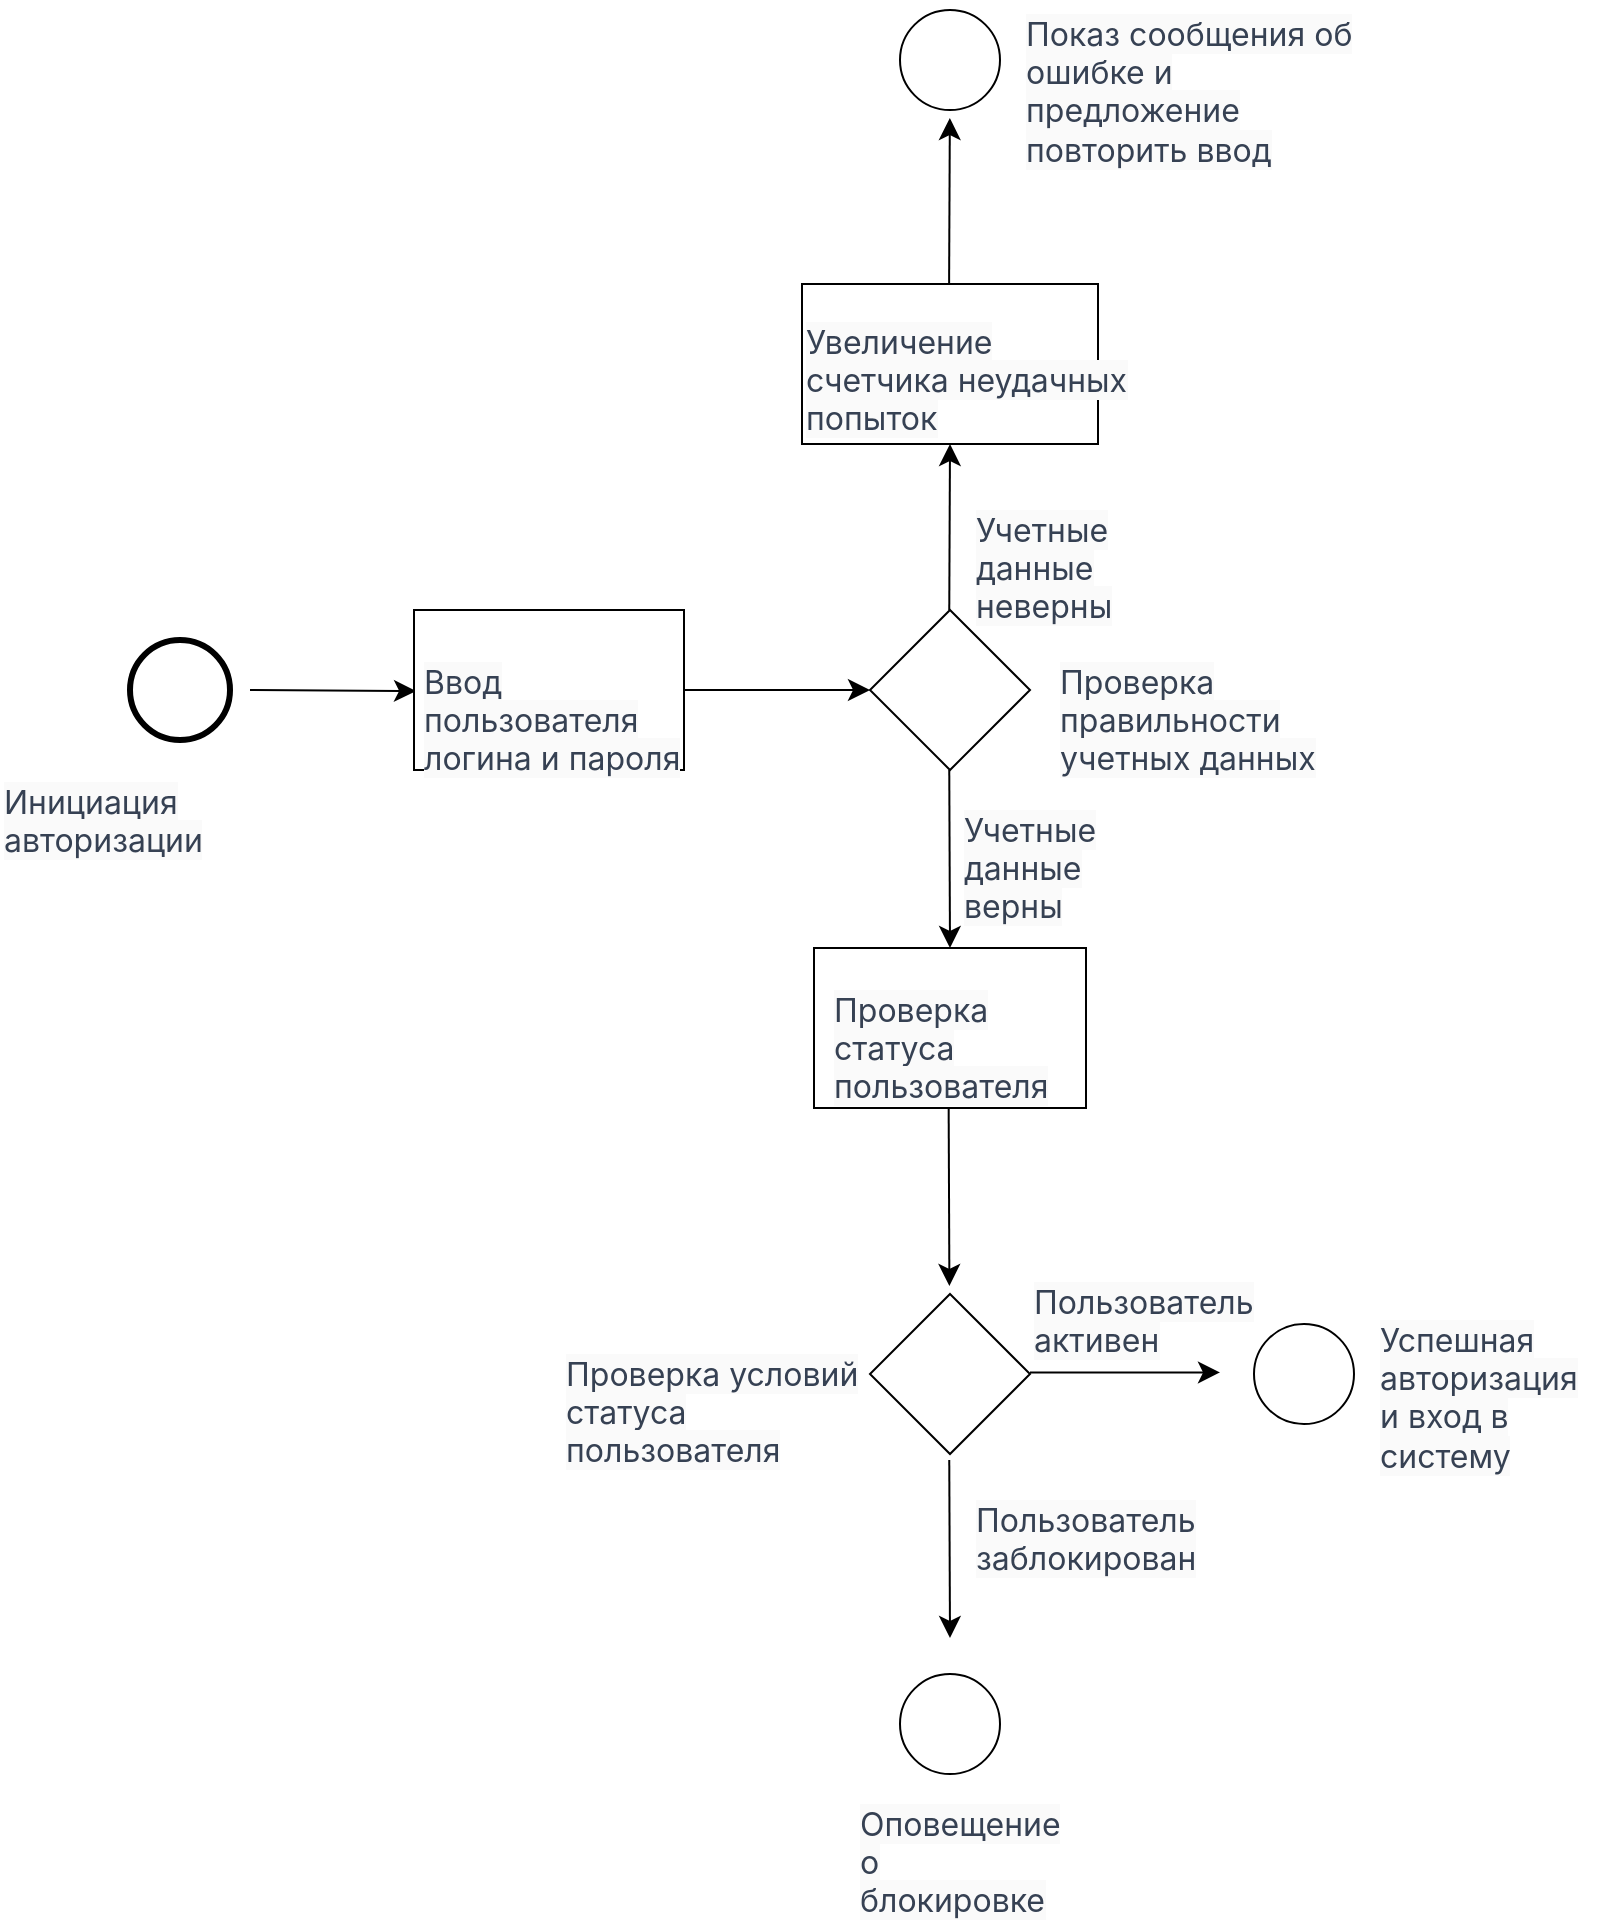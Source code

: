 <mxfile version="26.1.3">
  <diagram name="Страница — 1" id="ZCjhS9zWVzzDJrTcQjJv">
    <mxGraphModel dx="1491" dy="1518" grid="0" gridSize="10" guides="1" tooltips="1" connect="1" arrows="1" fold="1" page="0" pageScale="1" pageWidth="827" pageHeight="1169" math="0" shadow="0">
      <root>
        <mxCell id="0" />
        <mxCell id="1" parent="0" />
        <mxCell id="rkQGQlGDRmv95tE4orI6-2" value="&lt;span style=&quot;color: oklch(0.373 0.034 259.733); font-family: Inter, &amp;quot;Inter Fallback&amp;quot;; font-size: 16px; font-style: normal; font-variant-ligatures: normal; font-variant-caps: normal; font-weight: 400; letter-spacing: normal; orphans: 2; text-align: left; text-indent: 0px; text-transform: none; widows: 2; word-spacing: 0px; -webkit-text-stroke-width: 0px; white-space: normal; background-color: rgb(250, 250, 250); text-decoration-thickness: initial; text-decoration-style: initial; text-decoration-color: initial; display: inline !important; float: none;&quot;&gt;Инициация авторизации&lt;/span&gt;" style="text;whiteSpace=wrap;html=1;" vertex="1" parent="1">
          <mxGeometry x="-19.75" y="184" width="169.5" height="41" as="geometry" />
        </mxCell>
        <mxCell id="rkQGQlGDRmv95tE4orI6-5" value="" style="endArrow=classic;html=1;rounded=0;fontSize=12;startSize=8;endSize=8;curved=1;exitX=1;exitY=0.5;exitDx=0;exitDy=0;entryX=0;entryY=0.5;entryDx=0;entryDy=0;" edge="1" parent="1">
          <mxGeometry width="50" height="50" relative="1" as="geometry">
            <mxPoint x="105" y="144" as="sourcePoint" />
            <mxPoint x="188" y="144.5" as="targetPoint" />
          </mxGeometry>
        </mxCell>
        <mxCell id="rkQGQlGDRmv95tE4orI6-6" value="" style="rhombus;whiteSpace=wrap;html=1;" vertex="1" parent="1">
          <mxGeometry x="415" y="104" width="80" height="80" as="geometry" />
        </mxCell>
        <mxCell id="rkQGQlGDRmv95tE4orI6-7" value="" style="endArrow=classic;html=1;rounded=0;fontSize=12;startSize=8;endSize=8;curved=1;entryX=0;entryY=0.5;entryDx=0;entryDy=0;" edge="1" parent="1" source="rkQGQlGDRmv95tE4orI6-4" target="rkQGQlGDRmv95tE4orI6-6">
          <mxGeometry width="50" height="50" relative="1" as="geometry">
            <mxPoint x="330" y="139" as="sourcePoint" />
            <mxPoint x="380" y="93" as="targetPoint" />
          </mxGeometry>
        </mxCell>
        <mxCell id="rkQGQlGDRmv95tE4orI6-11" value="" style="points=[[0.145,0.145,0],[0.5,0,0],[0.855,0.145,0],[1,0.5,0],[0.855,0.855,0],[0.5,1,0],[0.145,0.855,0],[0,0.5,0]];shape=mxgraph.bpmn.event;html=1;verticalLabelPosition=bottom;labelBackgroundColor=#ffffff;verticalAlign=top;align=center;perimeter=ellipsePerimeter;outlineConnect=0;aspect=fixed;outline=end;symbol=terminate2;" vertex="1" parent="1">
          <mxGeometry x="45" y="119" width="50" height="50" as="geometry" />
        </mxCell>
        <mxCell id="rkQGQlGDRmv95tE4orI6-12" value="" style="points=[[0.25,0,0],[0.5,0,0],[0.75,0,0],[1,0.25,0],[1,0.5,0],[1,0.75,0],[0.75,1,0],[0.5,1,0],[0.25,1,0],[0,0.75,0],[0,0.5,0],[0,0.25,0]];shape=mxgraph.bpmn.task2;whiteSpace=wrap;rectStyle=rounded;size=10;html=1;container=1;expand=0;collapsible=0;taskMarker=abstract;" vertex="1" parent="1">
          <mxGeometry x="187" y="104" width="135" height="80" as="geometry" />
        </mxCell>
        <mxCell id="rkQGQlGDRmv95tE4orI6-4" value="&lt;span style=&quot;color: oklch(0.373 0.034 259.733); font-family: Inter, &amp;quot;Inter Fallback&amp;quot;; font-size: 16px; font-style: normal; font-variant-ligatures: normal; font-variant-caps: normal; font-weight: 400; letter-spacing: normal; orphans: 2; text-align: left; text-indent: 0px; text-transform: none; widows: 2; word-spacing: 0px; -webkit-text-stroke-width: 0px; white-space: normal; background-color: rgb(250, 250, 250); text-decoration-thickness: initial; text-decoration-style: initial; text-decoration-color: initial; display: inline !important; float: none;&quot;&gt;Ввод пользователя логина и пароля&lt;/span&gt;" style="text;whiteSpace=wrap;html=1;" vertex="1" parent="rkQGQlGDRmv95tE4orI6-12">
          <mxGeometry x="3" y="19.5" width="131" height="41" as="geometry" />
        </mxCell>
        <mxCell id="rkQGQlGDRmv95tE4orI6-14" value="&lt;span style=&quot;color: oklch(0.373 0.034 259.733); font-family: Inter, &amp;quot;Inter Fallback&amp;quot;; font-size: 16px; font-style: normal; font-variant-ligatures: normal; font-variant-caps: normal; font-weight: 400; letter-spacing: normal; orphans: 2; text-align: left; text-indent: 0px; text-transform: none; widows: 2; word-spacing: 0px; -webkit-text-stroke-width: 0px; white-space: normal; background-color: rgb(250, 250, 250); text-decoration-thickness: initial; text-decoration-style: initial; text-decoration-color: initial; display: inline !important; float: none;&quot;&gt;Проверка правильности учетных данных&lt;/span&gt;" style="text;whiteSpace=wrap;html=1;" vertex="1" parent="1">
          <mxGeometry x="508" y="123.5" width="169" height="41" as="geometry" />
        </mxCell>
        <mxCell id="rkQGQlGDRmv95tE4orI6-15" value="" style="endArrow=classic;html=1;rounded=0;fontSize=12;startSize=8;endSize=8;curved=1;entryX=0.5;entryY=0;entryDx=0;entryDy=0;entryPerimeter=0;" edge="1" parent="1" target="rkQGQlGDRmv95tE4orI6-20">
          <mxGeometry width="50" height="50" relative="1" as="geometry">
            <mxPoint x="454.63" y="184" as="sourcePoint" />
            <mxPoint x="454.63" y="239" as="targetPoint" />
          </mxGeometry>
        </mxCell>
        <mxCell id="rkQGQlGDRmv95tE4orI6-16" value="" style="endArrow=classic;html=1;rounded=0;fontSize=12;startSize=8;endSize=8;curved=1;entryX=0.5;entryY=1;entryDx=0;entryDy=0;entryPerimeter=0;" edge="1" parent="1" target="rkQGQlGDRmv95tE4orI6-19">
          <mxGeometry width="50" height="50" relative="1" as="geometry">
            <mxPoint x="454.63" y="104" as="sourcePoint" />
            <mxPoint x="454.63" y="39" as="targetPoint" />
          </mxGeometry>
        </mxCell>
        <mxCell id="rkQGQlGDRmv95tE4orI6-19" value="" style="points=[[0.25,0,0],[0.5,0,0],[0.75,0,0],[1,0.25,0],[1,0.5,0],[1,0.75,0],[0.75,1,0],[0.5,1,0],[0.25,1,0],[0,0.75,0],[0,0.5,0],[0,0.25,0]];shape=mxgraph.bpmn.task2;whiteSpace=wrap;rectStyle=rounded;size=10;html=1;container=1;expand=0;collapsible=0;taskMarker=abstract;" vertex="1" parent="1">
          <mxGeometry x="381" y="-59" width="148" height="80" as="geometry" />
        </mxCell>
        <mxCell id="rkQGQlGDRmv95tE4orI6-36" value="&lt;span style=&quot;color: oklch(0.373 0.034 259.733); font-family: Inter, &amp;quot;Inter Fallback&amp;quot;; font-size: 16px; font-style: normal; font-variant-ligatures: normal; font-variant-caps: normal; font-weight: 400; letter-spacing: normal; orphans: 2; text-align: left; text-indent: 0px; text-transform: none; widows: 2; word-spacing: 0px; -webkit-text-stroke-width: 0px; white-space: normal; background-color: rgb(250, 250, 250); text-decoration-thickness: initial; text-decoration-style: initial; text-decoration-color: initial; display: inline !important; float: none;&quot;&gt;Увеличение счетчика неудачных попыток&lt;/span&gt;" style="text;whiteSpace=wrap;html=1;" vertex="1" parent="rkQGQlGDRmv95tE4orI6-19">
          <mxGeometry y="13" width="165.412" height="54" as="geometry" />
        </mxCell>
        <mxCell id="rkQGQlGDRmv95tE4orI6-20" value="" style="points=[[0.25,0,0],[0.5,0,0],[0.75,0,0],[1,0.25,0],[1,0.5,0],[1,0.75,0],[0.75,1,0],[0.5,1,0],[0.25,1,0],[0,0.75,0],[0,0.5,0],[0,0.25,0]];shape=mxgraph.bpmn.task2;whiteSpace=wrap;rectStyle=rounded;size=10;html=1;container=1;expand=0;collapsible=0;taskMarker=abstract;" vertex="1" parent="1">
          <mxGeometry x="387" y="273" width="136" height="80" as="geometry" />
        </mxCell>
        <mxCell id="rkQGQlGDRmv95tE4orI6-23" value="&lt;span style=&quot;color: oklch(0.373 0.034 259.733); font-family: Inter, &amp;quot;Inter Fallback&amp;quot;; font-size: 16px; font-style: normal; font-variant-ligatures: normal; font-variant-caps: normal; font-weight: 400; letter-spacing: normal; orphans: 2; text-align: left; text-indent: 0px; text-transform: none; widows: 2; word-spacing: 0px; -webkit-text-stroke-width: 0px; white-space: normal; background-color: rgb(250, 250, 250); text-decoration-thickness: initial; text-decoration-style: initial; text-decoration-color: initial; display: inline !important; float: none;&quot;&gt;Проверка статуса пользователя&lt;/span&gt;" style="text;whiteSpace=wrap;html=1;" vertex="1" parent="rkQGQlGDRmv95tE4orI6-20">
          <mxGeometry x="7.5" y="15" width="121" height="50" as="geometry" />
        </mxCell>
        <mxCell id="rkQGQlGDRmv95tE4orI6-21" value="&lt;span style=&quot;color: oklch(0.373 0.034 259.733); font-family: Inter, &amp;quot;Inter Fallback&amp;quot;; font-size: 16px; font-style: normal; font-variant-ligatures: normal; font-variant-caps: normal; font-weight: 400; letter-spacing: normal; orphans: 2; text-align: left; text-indent: 0px; text-transform: none; widows: 2; word-spacing: 0px; -webkit-text-stroke-width: 0px; white-space: normal; background-color: rgb(250, 250, 250); text-decoration-thickness: initial; text-decoration-style: initial; text-decoration-color: initial; display: inline !important; float: none;&quot;&gt;Учетные данные верны&lt;/span&gt;" style="text;whiteSpace=wrap;html=1;" vertex="1" parent="1">
          <mxGeometry x="460" y="198" width="104" height="45" as="geometry" />
        </mxCell>
        <mxCell id="rkQGQlGDRmv95tE4orI6-22" value="&lt;span style=&quot;color: oklch(0.373 0.034 259.733); font-family: Inter, &amp;quot;Inter Fallback&amp;quot;; font-size: 16px; font-style: normal; font-variant-ligatures: normal; font-variant-caps: normal; font-weight: 400; letter-spacing: normal; orphans: 2; text-align: left; text-indent: 0px; text-transform: none; widows: 2; word-spacing: 0px; -webkit-text-stroke-width: 0px; white-space: normal; background-color: rgb(250, 250, 250); text-decoration-thickness: initial; text-decoration-style: initial; text-decoration-color: initial; float: none; display: inline !important;&quot;&gt;Учетные данные неверны&lt;/span&gt;" style="text;whiteSpace=wrap;html=1;" vertex="1" parent="1">
          <mxGeometry x="466" y="48" width="121" height="45" as="geometry" />
        </mxCell>
        <mxCell id="rkQGQlGDRmv95tE4orI6-24" value="" style="rhombus;whiteSpace=wrap;html=1;" vertex="1" parent="1">
          <mxGeometry x="415" y="446" width="80" height="80" as="geometry" />
        </mxCell>
        <mxCell id="rkQGQlGDRmv95tE4orI6-25" value="" style="endArrow=classic;html=1;rounded=0;fontSize=12;startSize=8;endSize=8;curved=1;entryX=0.5;entryY=0;entryDx=0;entryDy=0;entryPerimeter=0;" edge="1" parent="1">
          <mxGeometry width="50" height="50" relative="1" as="geometry">
            <mxPoint x="454.33" y="353" as="sourcePoint" />
            <mxPoint x="454.7" y="442" as="targetPoint" />
          </mxGeometry>
        </mxCell>
        <mxCell id="rkQGQlGDRmv95tE4orI6-26" value="&lt;span style=&quot;color: oklch(0.373 0.034 259.733); font-family: Inter, &amp;quot;Inter Fallback&amp;quot;; font-size: 16px; font-style: normal; font-variant-ligatures: normal; font-variant-caps: normal; font-weight: 400; letter-spacing: normal; orphans: 2; text-align: left; text-indent: 0px; text-transform: none; widows: 2; word-spacing: 0px; -webkit-text-stroke-width: 0px; white-space: normal; background-color: rgb(250, 250, 250); text-decoration-thickness: initial; text-decoration-style: initial; text-decoration-color: initial; display: inline !important; float: none;&quot;&gt;Проверка условий статуса пользователя&lt;/span&gt;" style="text;whiteSpace=wrap;html=1;" vertex="1" parent="1">
          <mxGeometry x="261" y="470" width="150" height="46.5" as="geometry" />
        </mxCell>
        <mxCell id="rkQGQlGDRmv95tE4orI6-27" value="" style="endArrow=classic;html=1;rounded=0;fontSize=12;startSize=8;endSize=8;curved=1;" edge="1" parent="1">
          <mxGeometry width="50" height="50" relative="1" as="geometry">
            <mxPoint x="495" y="485.23" as="sourcePoint" />
            <mxPoint x="590" y="485.23" as="targetPoint" />
          </mxGeometry>
        </mxCell>
        <mxCell id="rkQGQlGDRmv95tE4orI6-28" value="" style="endArrow=classic;html=1;rounded=0;fontSize=12;startSize=8;endSize=8;curved=1;entryX=0.5;entryY=0;entryDx=0;entryDy=0;entryPerimeter=0;" edge="1" parent="1">
          <mxGeometry width="50" height="50" relative="1" as="geometry">
            <mxPoint x="454.63" y="529" as="sourcePoint" />
            <mxPoint x="455.0" y="618" as="targetPoint" />
          </mxGeometry>
        </mxCell>
        <mxCell id="rkQGQlGDRmv95tE4orI6-29" value="&lt;span style=&quot;color: oklch(0.373 0.034 259.733); font-family: Inter, &amp;quot;Inter Fallback&amp;quot;; font-size: 16px; font-style: normal; font-variant-ligatures: normal; font-variant-caps: normal; font-weight: 400; letter-spacing: normal; orphans: 2; text-align: left; text-indent: 0px; text-transform: none; widows: 2; word-spacing: 0px; -webkit-text-stroke-width: 0px; white-space: normal; background-color: rgb(250, 250, 250); text-decoration-thickness: initial; text-decoration-style: initial; text-decoration-color: initial; display: inline !important; float: none;&quot;&gt;Пользователь активен&lt;/span&gt;" style="text;whiteSpace=wrap;html=1;" vertex="1" parent="1">
          <mxGeometry x="495" y="434" width="109" height="41" as="geometry" />
        </mxCell>
        <mxCell id="rkQGQlGDRmv95tE4orI6-30" value="&lt;span style=&quot;color: oklch(0.373 0.034 259.733); font-family: Inter, &amp;quot;Inter Fallback&amp;quot;; font-size: 16px; font-style: normal; font-variant-ligatures: normal; font-variant-caps: normal; font-weight: 400; letter-spacing: normal; orphans: 2; text-align: left; text-indent: 0px; text-transform: none; widows: 2; word-spacing: 0px; -webkit-text-stroke-width: 0px; white-space: normal; background-color: rgb(250, 250, 250); text-decoration-thickness: initial; text-decoration-style: initial; text-decoration-color: initial; float: none; display: inline !important;&quot;&gt;Пользователь заблокирован&lt;/span&gt;" style="text;whiteSpace=wrap;html=1;" vertex="1" parent="1">
          <mxGeometry x="466" y="543" width="106" height="41" as="geometry" />
        </mxCell>
        <mxCell id="rkQGQlGDRmv95tE4orI6-31" value="&lt;span style=&quot;color: oklch(0.373 0.034 259.733); font-family: Inter, &amp;quot;Inter Fallback&amp;quot;; font-size: 16px; font-style: normal; font-variant-ligatures: normal; font-variant-caps: normal; font-weight: 400; letter-spacing: normal; orphans: 2; text-align: left; text-indent: 0px; text-transform: none; widows: 2; word-spacing: 0px; -webkit-text-stroke-width: 0px; white-space: normal; background-color: rgb(250, 250, 250); text-decoration-thickness: initial; text-decoration-style: initial; text-decoration-color: initial; display: inline !important; float: none;&quot;&gt;Успешная авторизация и вход в систему&lt;/span&gt;" style="text;whiteSpace=wrap;html=1;" vertex="1" parent="1">
          <mxGeometry x="668" y="452.5" width="109" height="67" as="geometry" />
        </mxCell>
        <mxCell id="rkQGQlGDRmv95tE4orI6-32" value="" style="points=[[0.145,0.145,0],[0.5,0,0],[0.855,0.145,0],[1,0.5,0],[0.855,0.855,0],[0.5,1,0],[0.145,0.855,0],[0,0.5,0]];shape=mxgraph.bpmn.event;html=1;verticalLabelPosition=bottom;labelBackgroundColor=#ffffff;verticalAlign=top;align=center;perimeter=ellipsePerimeter;outlineConnect=0;aspect=fixed;outline=standard;symbol=general;" vertex="1" parent="1">
          <mxGeometry x="607" y="461" width="50" height="50" as="geometry" />
        </mxCell>
        <mxCell id="rkQGQlGDRmv95tE4orI6-34" value="" style="points=[[0.145,0.145,0],[0.5,0,0],[0.855,0.145,0],[1,0.5,0],[0.855,0.855,0],[0.5,1,0],[0.145,0.855,0],[0,0.5,0]];shape=mxgraph.bpmn.event;html=1;verticalLabelPosition=bottom;labelBackgroundColor=#ffffff;verticalAlign=top;align=center;perimeter=ellipsePerimeter;outlineConnect=0;aspect=fixed;outline=standard;symbol=general;" vertex="1" parent="1">
          <mxGeometry x="430" y="636" width="50" height="50" as="geometry" />
        </mxCell>
        <mxCell id="rkQGQlGDRmv95tE4orI6-35" value="&lt;span style=&quot;color: oklch(0.373 0.034 259.733); font-family: Inter, &amp;quot;Inter Fallback&amp;quot;; font-size: 16px; font-style: normal; font-variant-ligatures: normal; font-variant-caps: normal; font-weight: 400; letter-spacing: normal; orphans: 2; text-align: left; text-indent: 0px; text-transform: none; widows: 2; word-spacing: 0px; -webkit-text-stroke-width: 0px; white-space: normal; background-color: rgb(250, 250, 250); text-decoration-thickness: initial; text-decoration-style: initial; text-decoration-color: initial; display: inline !important; float: none;&quot;&gt;Оповещение о блокировке&lt;/span&gt;" style="text;whiteSpace=wrap;html=1;" vertex="1" parent="1">
          <mxGeometry x="408" y="695" width="105.96" height="41" as="geometry" />
        </mxCell>
        <mxCell id="rkQGQlGDRmv95tE4orI6-37" value="" style="endArrow=classic;html=1;rounded=0;fontSize=12;startSize=8;endSize=8;curved=1;entryX=0.5;entryY=1;entryDx=0;entryDy=0;entryPerimeter=0;" edge="1" parent="1">
          <mxGeometry width="50" height="50" relative="1" as="geometry">
            <mxPoint x="454.55" y="-59" as="sourcePoint" />
            <mxPoint x="454.92" y="-142" as="targetPoint" />
          </mxGeometry>
        </mxCell>
        <mxCell id="rkQGQlGDRmv95tE4orI6-38" value="" style="points=[[0.145,0.145,0],[0.5,0,0],[0.855,0.145,0],[1,0.5,0],[0.855,0.855,0],[0.5,1,0],[0.145,0.855,0],[0,0.5,0]];shape=mxgraph.bpmn.event;html=1;verticalLabelPosition=bottom;labelBackgroundColor=#ffffff;verticalAlign=top;align=center;perimeter=ellipsePerimeter;outlineConnect=0;aspect=fixed;outline=standard;symbol=general;" vertex="1" parent="1">
          <mxGeometry x="430" y="-196" width="50" height="50" as="geometry" />
        </mxCell>
        <mxCell id="rkQGQlGDRmv95tE4orI6-39" value="&lt;span style=&quot;color: oklch(0.373 0.034 259.733); font-family: Inter, &amp;quot;Inter Fallback&amp;quot;; font-size: 16px; font-style: normal; font-variant-ligatures: normal; font-variant-caps: normal; font-weight: 400; letter-spacing: normal; orphans: 2; text-align: left; text-indent: 0px; text-transform: none; widows: 2; word-spacing: 0px; -webkit-text-stroke-width: 0px; white-space: normal; background-color: rgb(250, 250, 250); text-decoration-thickness: initial; text-decoration-style: initial; text-decoration-color: initial; display: inline !important; float: none;&quot;&gt;Показ сообщения об ошибке и предложение повторить ввод&lt;/span&gt;" style="text;whiteSpace=wrap;html=1;" vertex="1" parent="1">
          <mxGeometry x="491" y="-200.25" width="174" height="58.5" as="geometry" />
        </mxCell>
      </root>
    </mxGraphModel>
  </diagram>
</mxfile>
